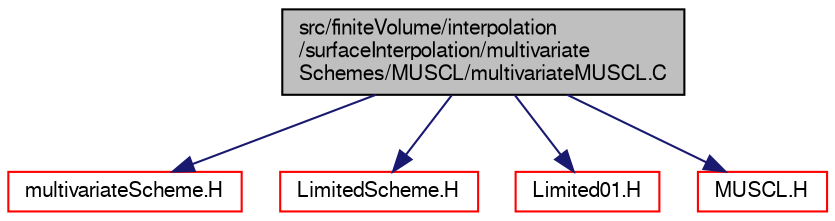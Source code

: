 digraph "src/finiteVolume/interpolation/surfaceInterpolation/multivariateSchemes/MUSCL/multivariateMUSCL.C"
{
  bgcolor="transparent";
  edge [fontname="FreeSans",fontsize="10",labelfontname="FreeSans",labelfontsize="10"];
  node [fontname="FreeSans",fontsize="10",shape=record];
  Node1 [label="src/finiteVolume/interpolation\l/surfaceInterpolation/multivariate\lSchemes/MUSCL/multivariateMUSCL.C",height=0.2,width=0.4,color="black", fillcolor="grey75", style="filled" fontcolor="black"];
  Node1 -> Node2 [color="midnightblue",fontsize="10",style="solid",fontname="FreeSans"];
  Node2 [label="multivariateScheme.H",height=0.2,width=0.4,color="red",URL="$a05622.html"];
  Node1 -> Node3 [color="midnightblue",fontsize="10",style="solid",fontname="FreeSans"];
  Node3 [label="LimitedScheme.H",height=0.2,width=0.4,color="red",URL="$a05579.html"];
  Node1 -> Node4 [color="midnightblue",fontsize="10",style="solid",fontname="FreeSans"];
  Node4 [label="Limited01.H",height=0.2,width=0.4,color="red",URL="$a05572.html"];
  Node1 -> Node5 [color="midnightblue",fontsize="10",style="solid",fontname="FreeSans"];
  Node5 [label="MUSCL.H",height=0.2,width=0.4,color="red",URL="$a05592.html"];
}
